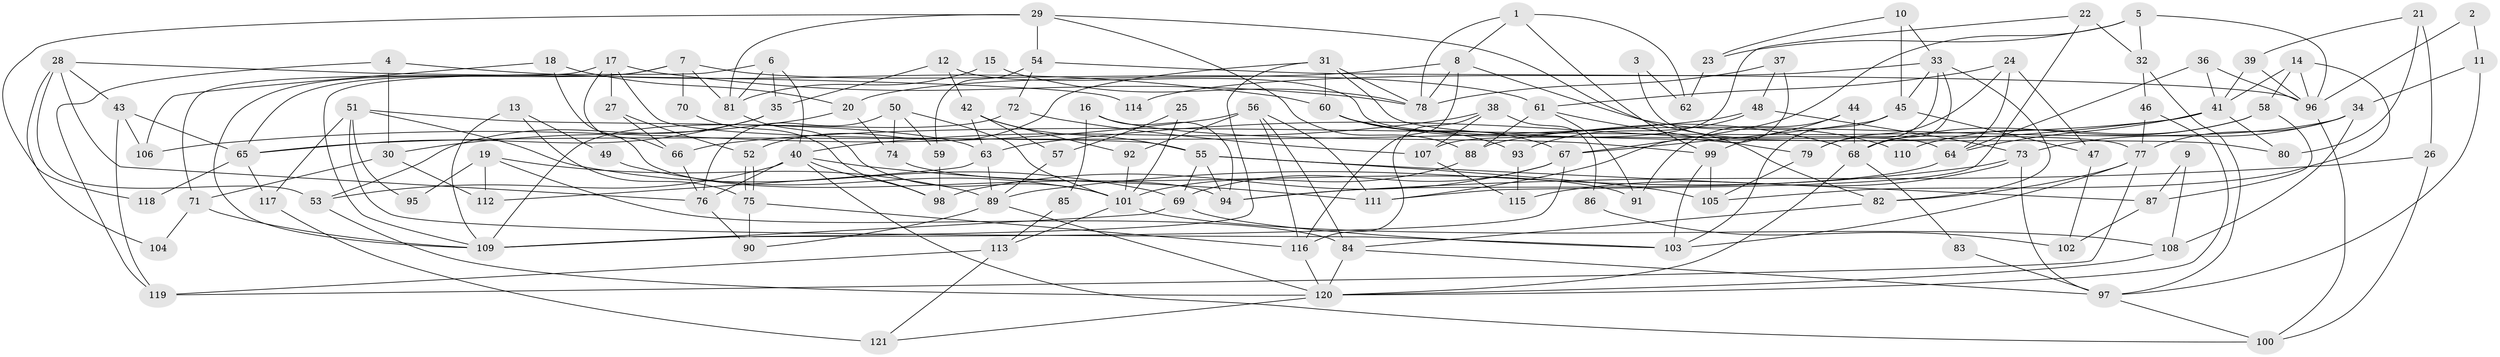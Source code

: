 // coarse degree distribution, {4: 0.2619047619047619, 6: 0.08333333333333333, 2: 0.08333333333333333, 3: 0.25, 5: 0.20238095238095238, 7: 0.03571428571428571, 11: 0.011904761904761904, 10: 0.011904761904761904, 8: 0.05952380952380952}
// Generated by graph-tools (version 1.1) at 2025/52/03/04/25 21:52:14]
// undirected, 121 vertices, 242 edges
graph export_dot {
graph [start="1"]
  node [color=gray90,style=filled];
  1;
  2;
  3;
  4;
  5;
  6;
  7;
  8;
  9;
  10;
  11;
  12;
  13;
  14;
  15;
  16;
  17;
  18;
  19;
  20;
  21;
  22;
  23;
  24;
  25;
  26;
  27;
  28;
  29;
  30;
  31;
  32;
  33;
  34;
  35;
  36;
  37;
  38;
  39;
  40;
  41;
  42;
  43;
  44;
  45;
  46;
  47;
  48;
  49;
  50;
  51;
  52;
  53;
  54;
  55;
  56;
  57;
  58;
  59;
  60;
  61;
  62;
  63;
  64;
  65;
  66;
  67;
  68;
  69;
  70;
  71;
  72;
  73;
  74;
  75;
  76;
  77;
  78;
  79;
  80;
  81;
  82;
  83;
  84;
  85;
  86;
  87;
  88;
  89;
  90;
  91;
  92;
  93;
  94;
  95;
  96;
  97;
  98;
  99;
  100;
  101;
  102;
  103;
  104;
  105;
  106;
  107;
  108;
  109;
  110;
  111;
  112;
  113;
  114;
  115;
  116;
  117;
  118;
  119;
  120;
  121;
  1 -- 78;
  1 -- 8;
  1 -- 62;
  1 -- 99;
  2 -- 11;
  2 -- 96;
  3 -- 62;
  3 -- 64;
  4 -- 119;
  4 -- 60;
  4 -- 30;
  5 -- 96;
  5 -- 67;
  5 -- 23;
  5 -- 32;
  6 -- 81;
  6 -- 109;
  6 -- 35;
  6 -- 40;
  7 -- 81;
  7 -- 65;
  7 -- 61;
  7 -- 70;
  7 -- 109;
  8 -- 116;
  8 -- 20;
  8 -- 78;
  8 -- 110;
  9 -- 108;
  9 -- 87;
  10 -- 33;
  10 -- 45;
  10 -- 23;
  11 -- 97;
  11 -- 34;
  12 -- 42;
  12 -- 77;
  12 -- 35;
  13 -- 75;
  13 -- 109;
  13 -- 49;
  14 -- 41;
  14 -- 105;
  14 -- 58;
  14 -- 96;
  15 -- 78;
  15 -- 81;
  16 -- 99;
  16 -- 94;
  16 -- 85;
  17 -- 27;
  17 -- 55;
  17 -- 66;
  17 -- 71;
  17 -- 78;
  18 -- 94;
  18 -- 20;
  18 -- 106;
  19 -- 89;
  19 -- 84;
  19 -- 95;
  19 -- 112;
  20 -- 30;
  20 -- 74;
  21 -- 39;
  21 -- 26;
  21 -- 80;
  22 -- 111;
  22 -- 32;
  22 -- 107;
  23 -- 62;
  24 -- 79;
  24 -- 64;
  24 -- 47;
  24 -- 61;
  25 -- 101;
  25 -- 57;
  26 -- 94;
  26 -- 100;
  27 -- 52;
  27 -- 66;
  28 -- 76;
  28 -- 53;
  28 -- 43;
  28 -- 104;
  28 -- 114;
  29 -- 88;
  29 -- 82;
  29 -- 54;
  29 -- 81;
  29 -- 118;
  30 -- 71;
  30 -- 112;
  31 -- 78;
  31 -- 109;
  31 -- 52;
  31 -- 60;
  31 -- 80;
  32 -- 97;
  32 -- 46;
  33 -- 82;
  33 -- 68;
  33 -- 45;
  33 -- 79;
  33 -- 114;
  34 -- 73;
  34 -- 77;
  34 -- 88;
  34 -- 108;
  35 -- 53;
  35 -- 65;
  36 -- 41;
  36 -- 96;
  36 -- 64;
  37 -- 78;
  37 -- 111;
  37 -- 48;
  38 -- 107;
  38 -- 116;
  38 -- 40;
  38 -- 86;
  39 -- 41;
  39 -- 96;
  40 -- 53;
  40 -- 76;
  40 -- 98;
  40 -- 100;
  40 -- 111;
  41 -- 80;
  41 -- 63;
  41 -- 64;
  41 -- 66;
  42 -- 55;
  42 -- 92;
  42 -- 57;
  42 -- 63;
  43 -- 119;
  43 -- 65;
  43 -- 106;
  44 -- 68;
  44 -- 99;
  44 -- 91;
  45 -- 103;
  45 -- 47;
  45 -- 67;
  46 -- 120;
  46 -- 77;
  47 -- 102;
  48 -- 65;
  48 -- 73;
  48 -- 93;
  49 -- 101;
  50 -- 101;
  50 -- 76;
  50 -- 59;
  50 -- 74;
  51 -- 69;
  51 -- 63;
  51 -- 95;
  51 -- 103;
  51 -- 117;
  52 -- 75;
  52 -- 75;
  53 -- 120;
  54 -- 59;
  54 -- 72;
  54 -- 96;
  55 -- 69;
  55 -- 105;
  55 -- 87;
  55 -- 94;
  56 -- 116;
  56 -- 106;
  56 -- 84;
  56 -- 92;
  56 -- 111;
  57 -- 89;
  58 -- 68;
  58 -- 87;
  58 -- 110;
  59 -- 98;
  60 -- 67;
  60 -- 68;
  60 -- 93;
  61 -- 79;
  61 -- 88;
  61 -- 91;
  63 -- 112;
  63 -- 89;
  64 -- 94;
  65 -- 117;
  65 -- 118;
  66 -- 76;
  67 -- 109;
  67 -- 69;
  67 -- 98;
  68 -- 120;
  68 -- 83;
  69 -- 109;
  69 -- 103;
  70 -- 98;
  71 -- 109;
  71 -- 104;
  72 -- 107;
  72 -- 109;
  73 -- 89;
  73 -- 97;
  73 -- 115;
  74 -- 91;
  75 -- 90;
  75 -- 116;
  76 -- 90;
  77 -- 103;
  77 -- 82;
  77 -- 119;
  79 -- 105;
  81 -- 101;
  82 -- 84;
  83 -- 97;
  84 -- 97;
  84 -- 120;
  85 -- 113;
  86 -- 102;
  87 -- 102;
  88 -- 101;
  89 -- 120;
  89 -- 90;
  92 -- 101;
  93 -- 115;
  96 -- 100;
  97 -- 100;
  99 -- 103;
  99 -- 105;
  101 -- 108;
  101 -- 113;
  107 -- 115;
  108 -- 120;
  113 -- 121;
  113 -- 119;
  116 -- 120;
  117 -- 121;
  120 -- 121;
}
